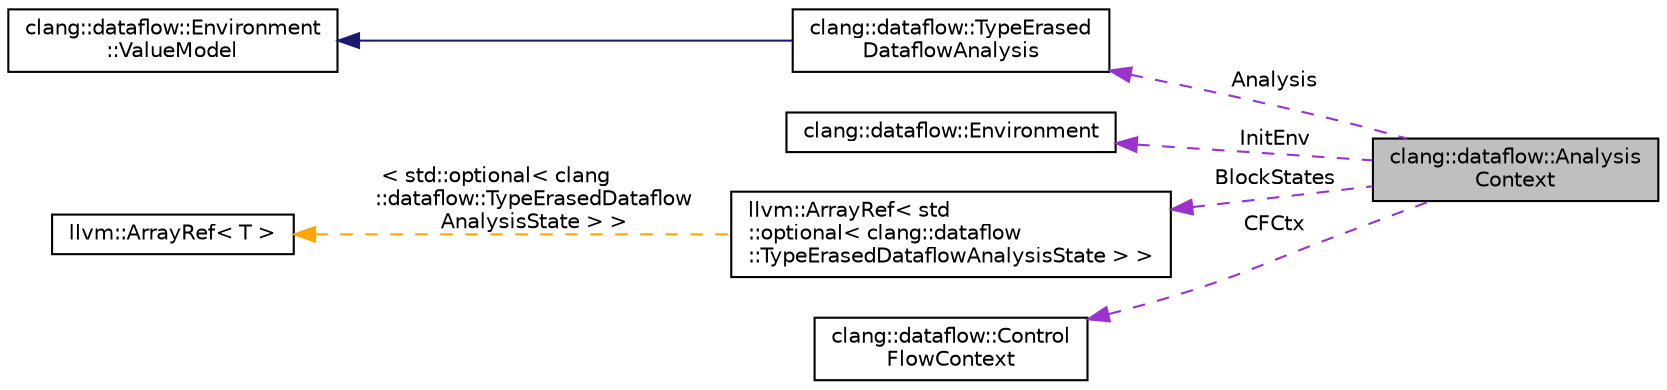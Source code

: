 digraph "clang::dataflow::AnalysisContext"
{
 // LATEX_PDF_SIZE
  bgcolor="transparent";
  edge [fontname="Helvetica",fontsize="10",labelfontname="Helvetica",labelfontsize="10"];
  node [fontname="Helvetica",fontsize="10",shape=record];
  rankdir="LR";
  Node1 [label="clang::dataflow::Analysis\lContext",height=0.2,width=0.4,color="black", fillcolor="grey75", style="filled", fontcolor="black",tooltip="Holds data structures required for running dataflow analysis."];
  Node2 -> Node1 [dir="back",color="darkorchid3",fontsize="10",style="dashed",label=" Analysis" ,fontname="Helvetica"];
  Node2 [label="clang::dataflow::TypeErased\lDataflowAnalysis",height=0.2,width=0.4,color="black",URL="$classclang_1_1dataflow_1_1TypeErasedDataflowAnalysis.html",tooltip="Type-erased base class for dataflow analyses built on a single lattice type."];
  Node3 -> Node2 [dir="back",color="midnightblue",fontsize="10",style="solid",fontname="Helvetica"];
  Node3 [label="clang::dataflow::Environment\l::ValueModel",height=0.2,width=0.4,color="black",URL="$classclang_1_1dataflow_1_1Environment_1_1ValueModel.html",tooltip="Supplements Environment with non-standard comparison and join operations."];
  Node4 -> Node1 [dir="back",color="darkorchid3",fontsize="10",style="dashed",label=" InitEnv" ,fontname="Helvetica"];
  Node4 [label="clang::dataflow::Environment",height=0.2,width=0.4,color="black",URL="$classclang_1_1dataflow_1_1Environment.html",tooltip="Holds the state of the program (store and heap) at a given program point."];
  Node5 -> Node1 [dir="back",color="darkorchid3",fontsize="10",style="dashed",label=" BlockStates" ,fontname="Helvetica"];
  Node5 [label="llvm::ArrayRef\< std\l::optional\< clang::dataflow\l::TypeErasedDataflowAnalysisState \> \>",height=0.2,width=0.4,color="black",URL="$classllvm_1_1ArrayRef.html",tooltip=" "];
  Node6 -> Node5 [dir="back",color="orange",fontsize="10",style="dashed",label=" \< std::optional\< clang\l::dataflow::TypeErasedDataflow\lAnalysisState \> \>" ,fontname="Helvetica"];
  Node6 [label="llvm::ArrayRef\< T \>",height=0.2,width=0.4,color="black",URL="$classllvm_1_1ArrayRef.html",tooltip=" "];
  Node7 -> Node1 [dir="back",color="darkorchid3",fontsize="10",style="dashed",label=" CFCtx" ,fontname="Helvetica"];
  Node7 [label="clang::dataflow::Control\lFlowContext",height=0.2,width=0.4,color="black",URL="$classclang_1_1dataflow_1_1ControlFlowContext.html",tooltip="Holds CFG and other derived context that is needed to perform dataflow analysis."];
}
